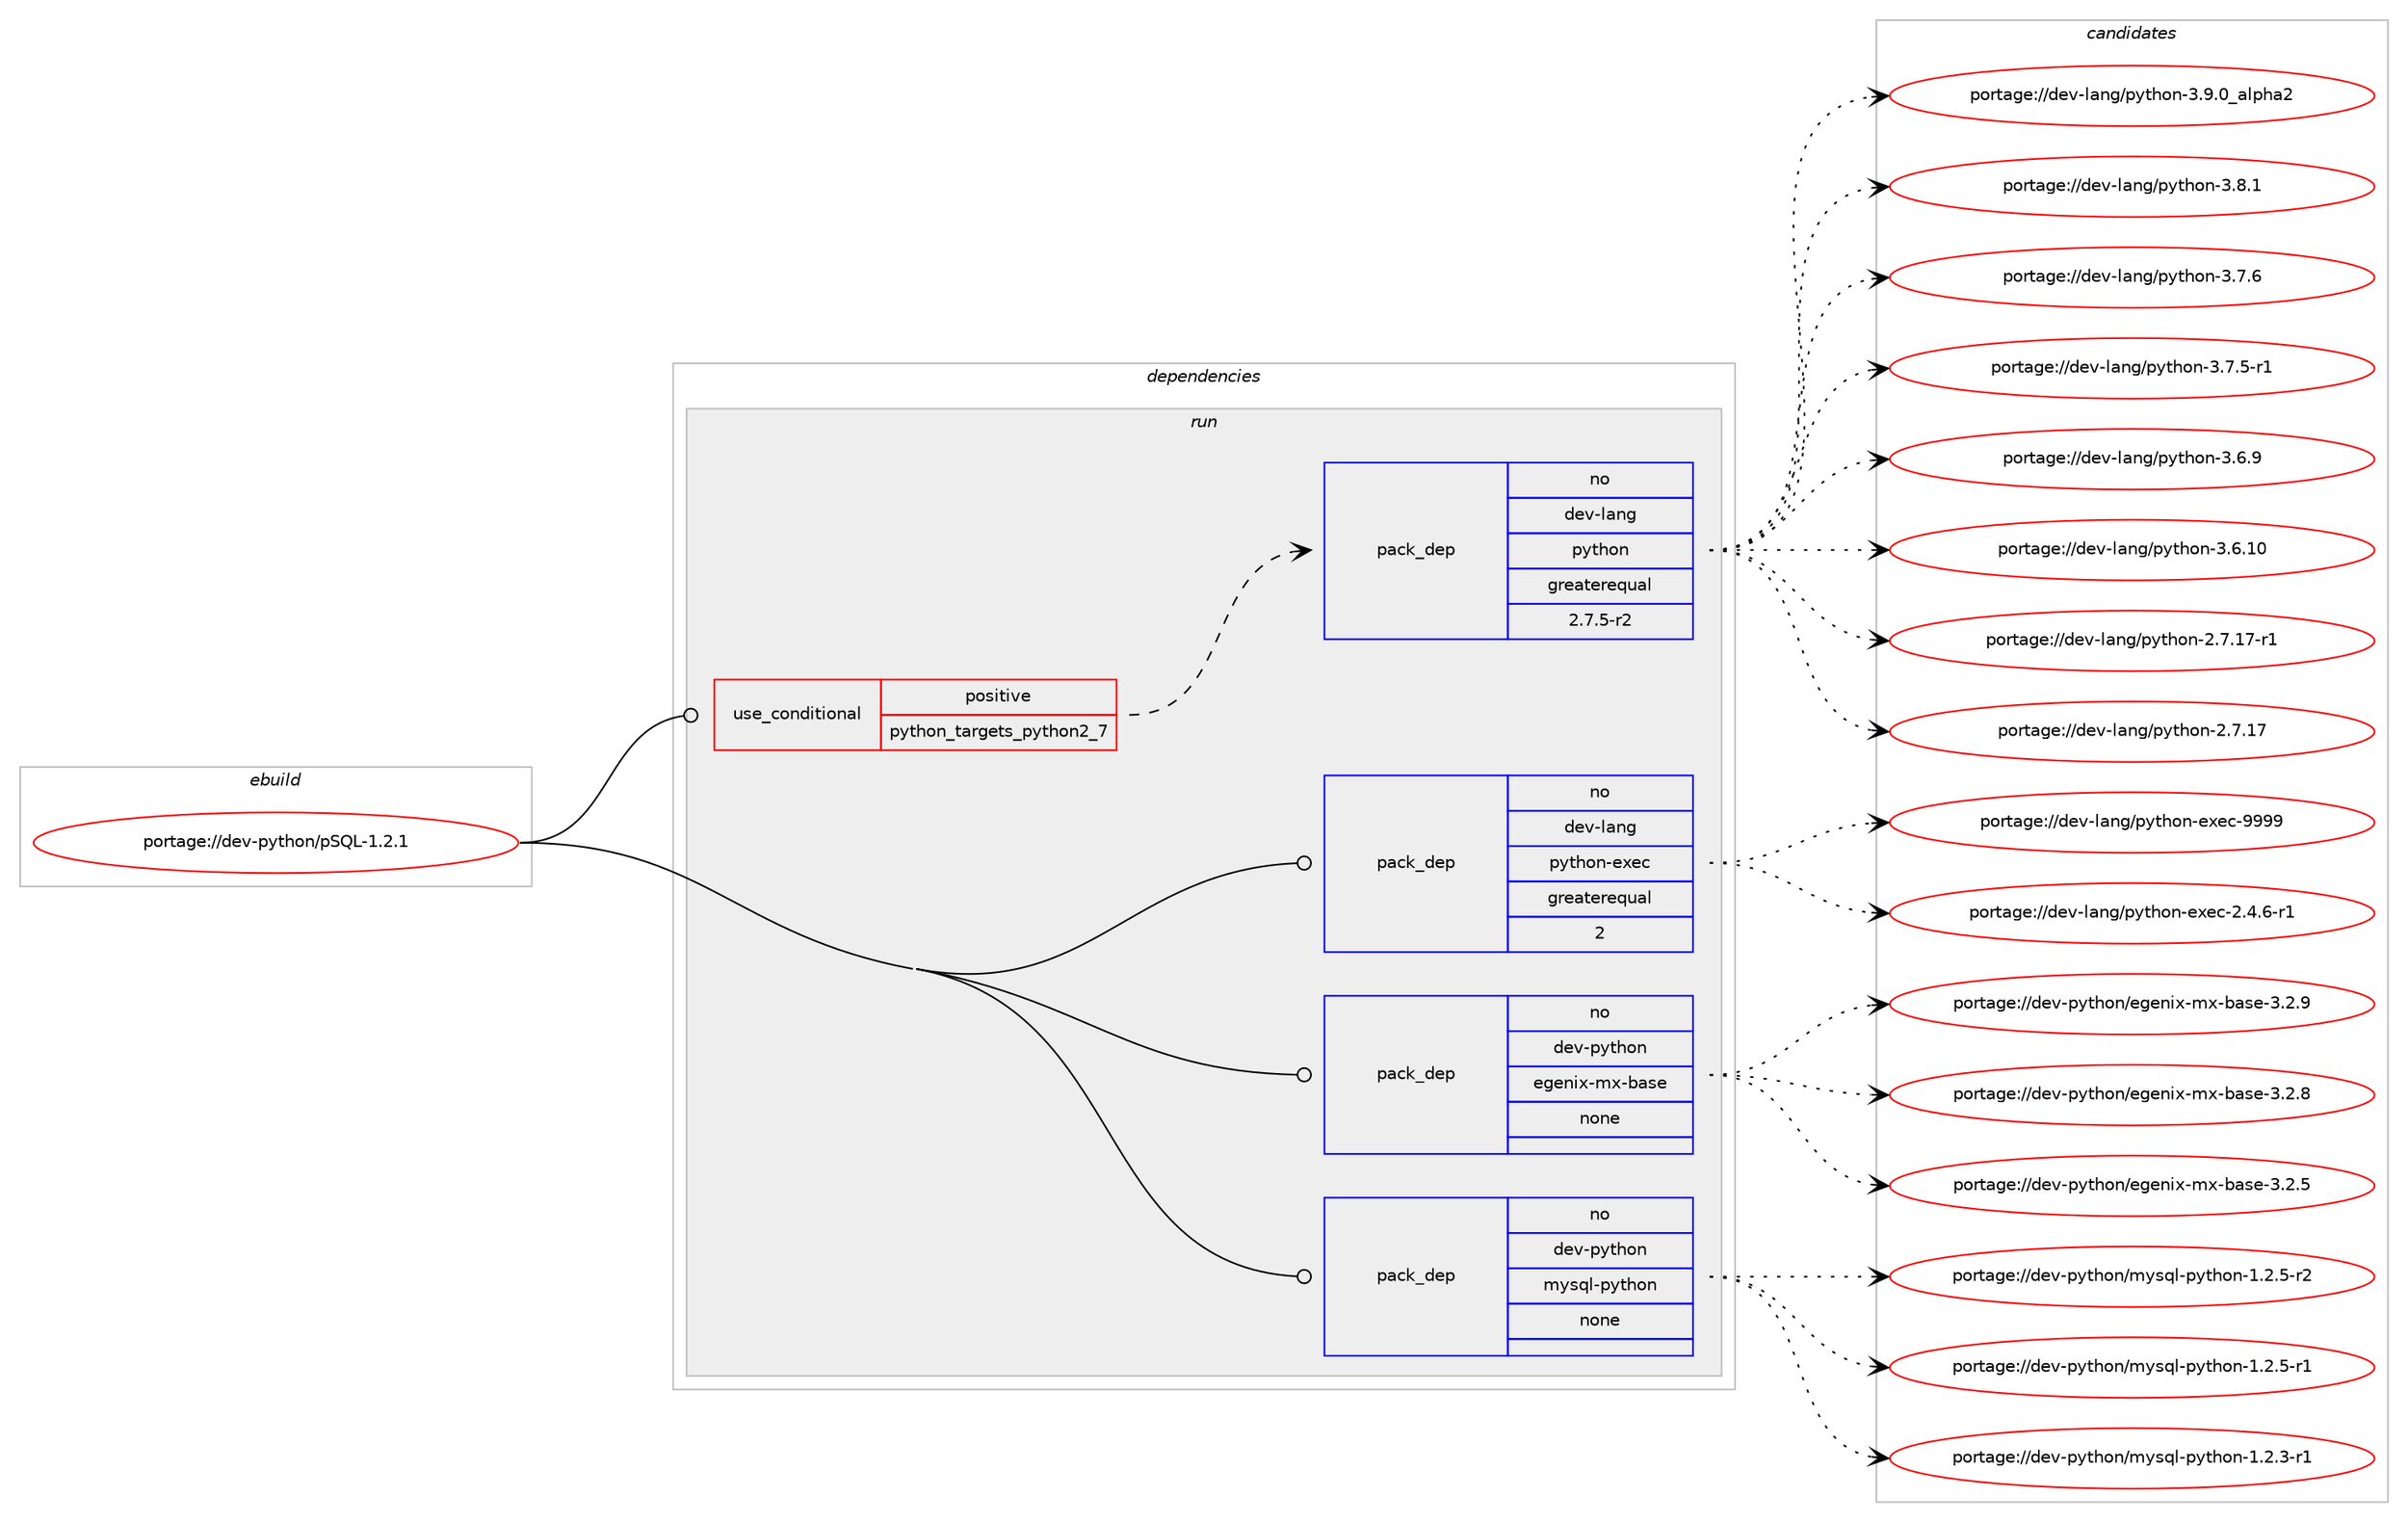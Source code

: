 digraph prolog {

# *************
# Graph options
# *************

newrank=true;
concentrate=true;
compound=true;
graph [rankdir=LR,fontname=Helvetica,fontsize=10,ranksep=1.5];#, ranksep=2.5, nodesep=0.2];
edge  [arrowhead=vee];
node  [fontname=Helvetica,fontsize=10];

# **********
# The ebuild
# **********

subgraph cluster_leftcol {
color=gray;
label=<<i>ebuild</i>>;
id [label="portage://dev-python/pSQL-1.2.1", color=red, width=4, href="../dev-python/pSQL-1.2.1.svg"];
}

# ****************
# The dependencies
# ****************

subgraph cluster_midcol {
color=gray;
label=<<i>dependencies</i>>;
subgraph cluster_compile {
fillcolor="#eeeeee";
style=filled;
label=<<i>compile</i>>;
}
subgraph cluster_compileandrun {
fillcolor="#eeeeee";
style=filled;
label=<<i>compile and run</i>>;
}
subgraph cluster_run {
fillcolor="#eeeeee";
style=filled;
label=<<i>run</i>>;
subgraph cond111502 {
dependency444572 [label=<<TABLE BORDER="0" CELLBORDER="1" CELLSPACING="0" CELLPADDING="4"><TR><TD ROWSPAN="3" CELLPADDING="10">use_conditional</TD></TR><TR><TD>positive</TD></TR><TR><TD>python_targets_python2_7</TD></TR></TABLE>>, shape=none, color=red];
subgraph pack328100 {
dependency444573 [label=<<TABLE BORDER="0" CELLBORDER="1" CELLSPACING="0" CELLPADDING="4" WIDTH="220"><TR><TD ROWSPAN="6" CELLPADDING="30">pack_dep</TD></TR><TR><TD WIDTH="110">no</TD></TR><TR><TD>dev-lang</TD></TR><TR><TD>python</TD></TR><TR><TD>greaterequal</TD></TR><TR><TD>2.7.5-r2</TD></TR></TABLE>>, shape=none, color=blue];
}
dependency444572:e -> dependency444573:w [weight=20,style="dashed",arrowhead="vee"];
}
id:e -> dependency444572:w [weight=20,style="solid",arrowhead="odot"];
subgraph pack328101 {
dependency444574 [label=<<TABLE BORDER="0" CELLBORDER="1" CELLSPACING="0" CELLPADDING="4" WIDTH="220"><TR><TD ROWSPAN="6" CELLPADDING="30">pack_dep</TD></TR><TR><TD WIDTH="110">no</TD></TR><TR><TD>dev-lang</TD></TR><TR><TD>python-exec</TD></TR><TR><TD>greaterequal</TD></TR><TR><TD>2</TD></TR></TABLE>>, shape=none, color=blue];
}
id:e -> dependency444574:w [weight=20,style="solid",arrowhead="odot"];
subgraph pack328102 {
dependency444575 [label=<<TABLE BORDER="0" CELLBORDER="1" CELLSPACING="0" CELLPADDING="4" WIDTH="220"><TR><TD ROWSPAN="6" CELLPADDING="30">pack_dep</TD></TR><TR><TD WIDTH="110">no</TD></TR><TR><TD>dev-python</TD></TR><TR><TD>egenix-mx-base</TD></TR><TR><TD>none</TD></TR><TR><TD></TD></TR></TABLE>>, shape=none, color=blue];
}
id:e -> dependency444575:w [weight=20,style="solid",arrowhead="odot"];
subgraph pack328103 {
dependency444576 [label=<<TABLE BORDER="0" CELLBORDER="1" CELLSPACING="0" CELLPADDING="4" WIDTH="220"><TR><TD ROWSPAN="6" CELLPADDING="30">pack_dep</TD></TR><TR><TD WIDTH="110">no</TD></TR><TR><TD>dev-python</TD></TR><TR><TD>mysql-python</TD></TR><TR><TD>none</TD></TR><TR><TD></TD></TR></TABLE>>, shape=none, color=blue];
}
id:e -> dependency444576:w [weight=20,style="solid",arrowhead="odot"];
}
}

# **************
# The candidates
# **************

subgraph cluster_choices {
rank=same;
color=gray;
label=<<i>candidates</i>>;

subgraph choice328100 {
color=black;
nodesep=1;
choice10010111845108971101034711212111610411111045514657464895971081121049750 [label="portage://dev-lang/python-3.9.0_alpha2", color=red, width=4,href="../dev-lang/python-3.9.0_alpha2.svg"];
choice100101118451089711010347112121116104111110455146564649 [label="portage://dev-lang/python-3.8.1", color=red, width=4,href="../dev-lang/python-3.8.1.svg"];
choice100101118451089711010347112121116104111110455146554654 [label="portage://dev-lang/python-3.7.6", color=red, width=4,href="../dev-lang/python-3.7.6.svg"];
choice1001011184510897110103471121211161041111104551465546534511449 [label="portage://dev-lang/python-3.7.5-r1", color=red, width=4,href="../dev-lang/python-3.7.5-r1.svg"];
choice100101118451089711010347112121116104111110455146544657 [label="portage://dev-lang/python-3.6.9", color=red, width=4,href="../dev-lang/python-3.6.9.svg"];
choice10010111845108971101034711212111610411111045514654464948 [label="portage://dev-lang/python-3.6.10", color=red, width=4,href="../dev-lang/python-3.6.10.svg"];
choice100101118451089711010347112121116104111110455046554649554511449 [label="portage://dev-lang/python-2.7.17-r1", color=red, width=4,href="../dev-lang/python-2.7.17-r1.svg"];
choice10010111845108971101034711212111610411111045504655464955 [label="portage://dev-lang/python-2.7.17", color=red, width=4,href="../dev-lang/python-2.7.17.svg"];
dependency444573:e -> choice10010111845108971101034711212111610411111045514657464895971081121049750:w [style=dotted,weight="100"];
dependency444573:e -> choice100101118451089711010347112121116104111110455146564649:w [style=dotted,weight="100"];
dependency444573:e -> choice100101118451089711010347112121116104111110455146554654:w [style=dotted,weight="100"];
dependency444573:e -> choice1001011184510897110103471121211161041111104551465546534511449:w [style=dotted,weight="100"];
dependency444573:e -> choice100101118451089711010347112121116104111110455146544657:w [style=dotted,weight="100"];
dependency444573:e -> choice10010111845108971101034711212111610411111045514654464948:w [style=dotted,weight="100"];
dependency444573:e -> choice100101118451089711010347112121116104111110455046554649554511449:w [style=dotted,weight="100"];
dependency444573:e -> choice10010111845108971101034711212111610411111045504655464955:w [style=dotted,weight="100"];
}
subgraph choice328101 {
color=black;
nodesep=1;
choice10010111845108971101034711212111610411111045101120101994557575757 [label="portage://dev-lang/python-exec-9999", color=red, width=4,href="../dev-lang/python-exec-9999.svg"];
choice10010111845108971101034711212111610411111045101120101994550465246544511449 [label="portage://dev-lang/python-exec-2.4.6-r1", color=red, width=4,href="../dev-lang/python-exec-2.4.6-r1.svg"];
dependency444574:e -> choice10010111845108971101034711212111610411111045101120101994557575757:w [style=dotted,weight="100"];
dependency444574:e -> choice10010111845108971101034711212111610411111045101120101994550465246544511449:w [style=dotted,weight="100"];
}
subgraph choice328102 {
color=black;
nodesep=1;
choice100101118451121211161041111104710110310111010512045109120459897115101455146504657 [label="portage://dev-python/egenix-mx-base-3.2.9", color=red, width=4,href="../dev-python/egenix-mx-base-3.2.9.svg"];
choice100101118451121211161041111104710110310111010512045109120459897115101455146504656 [label="portage://dev-python/egenix-mx-base-3.2.8", color=red, width=4,href="../dev-python/egenix-mx-base-3.2.8.svg"];
choice100101118451121211161041111104710110310111010512045109120459897115101455146504653 [label="portage://dev-python/egenix-mx-base-3.2.5", color=red, width=4,href="../dev-python/egenix-mx-base-3.2.5.svg"];
dependency444575:e -> choice100101118451121211161041111104710110310111010512045109120459897115101455146504657:w [style=dotted,weight="100"];
dependency444575:e -> choice100101118451121211161041111104710110310111010512045109120459897115101455146504656:w [style=dotted,weight="100"];
dependency444575:e -> choice100101118451121211161041111104710110310111010512045109120459897115101455146504653:w [style=dotted,weight="100"];
}
subgraph choice328103 {
color=black;
nodesep=1;
choice1001011184511212111610411111047109121115113108451121211161041111104549465046534511450 [label="portage://dev-python/mysql-python-1.2.5-r2", color=red, width=4,href="../dev-python/mysql-python-1.2.5-r2.svg"];
choice1001011184511212111610411111047109121115113108451121211161041111104549465046534511449 [label="portage://dev-python/mysql-python-1.2.5-r1", color=red, width=4,href="../dev-python/mysql-python-1.2.5-r1.svg"];
choice1001011184511212111610411111047109121115113108451121211161041111104549465046514511449 [label="portage://dev-python/mysql-python-1.2.3-r1", color=red, width=4,href="../dev-python/mysql-python-1.2.3-r1.svg"];
dependency444576:e -> choice1001011184511212111610411111047109121115113108451121211161041111104549465046534511450:w [style=dotted,weight="100"];
dependency444576:e -> choice1001011184511212111610411111047109121115113108451121211161041111104549465046534511449:w [style=dotted,weight="100"];
dependency444576:e -> choice1001011184511212111610411111047109121115113108451121211161041111104549465046514511449:w [style=dotted,weight="100"];
}
}

}
